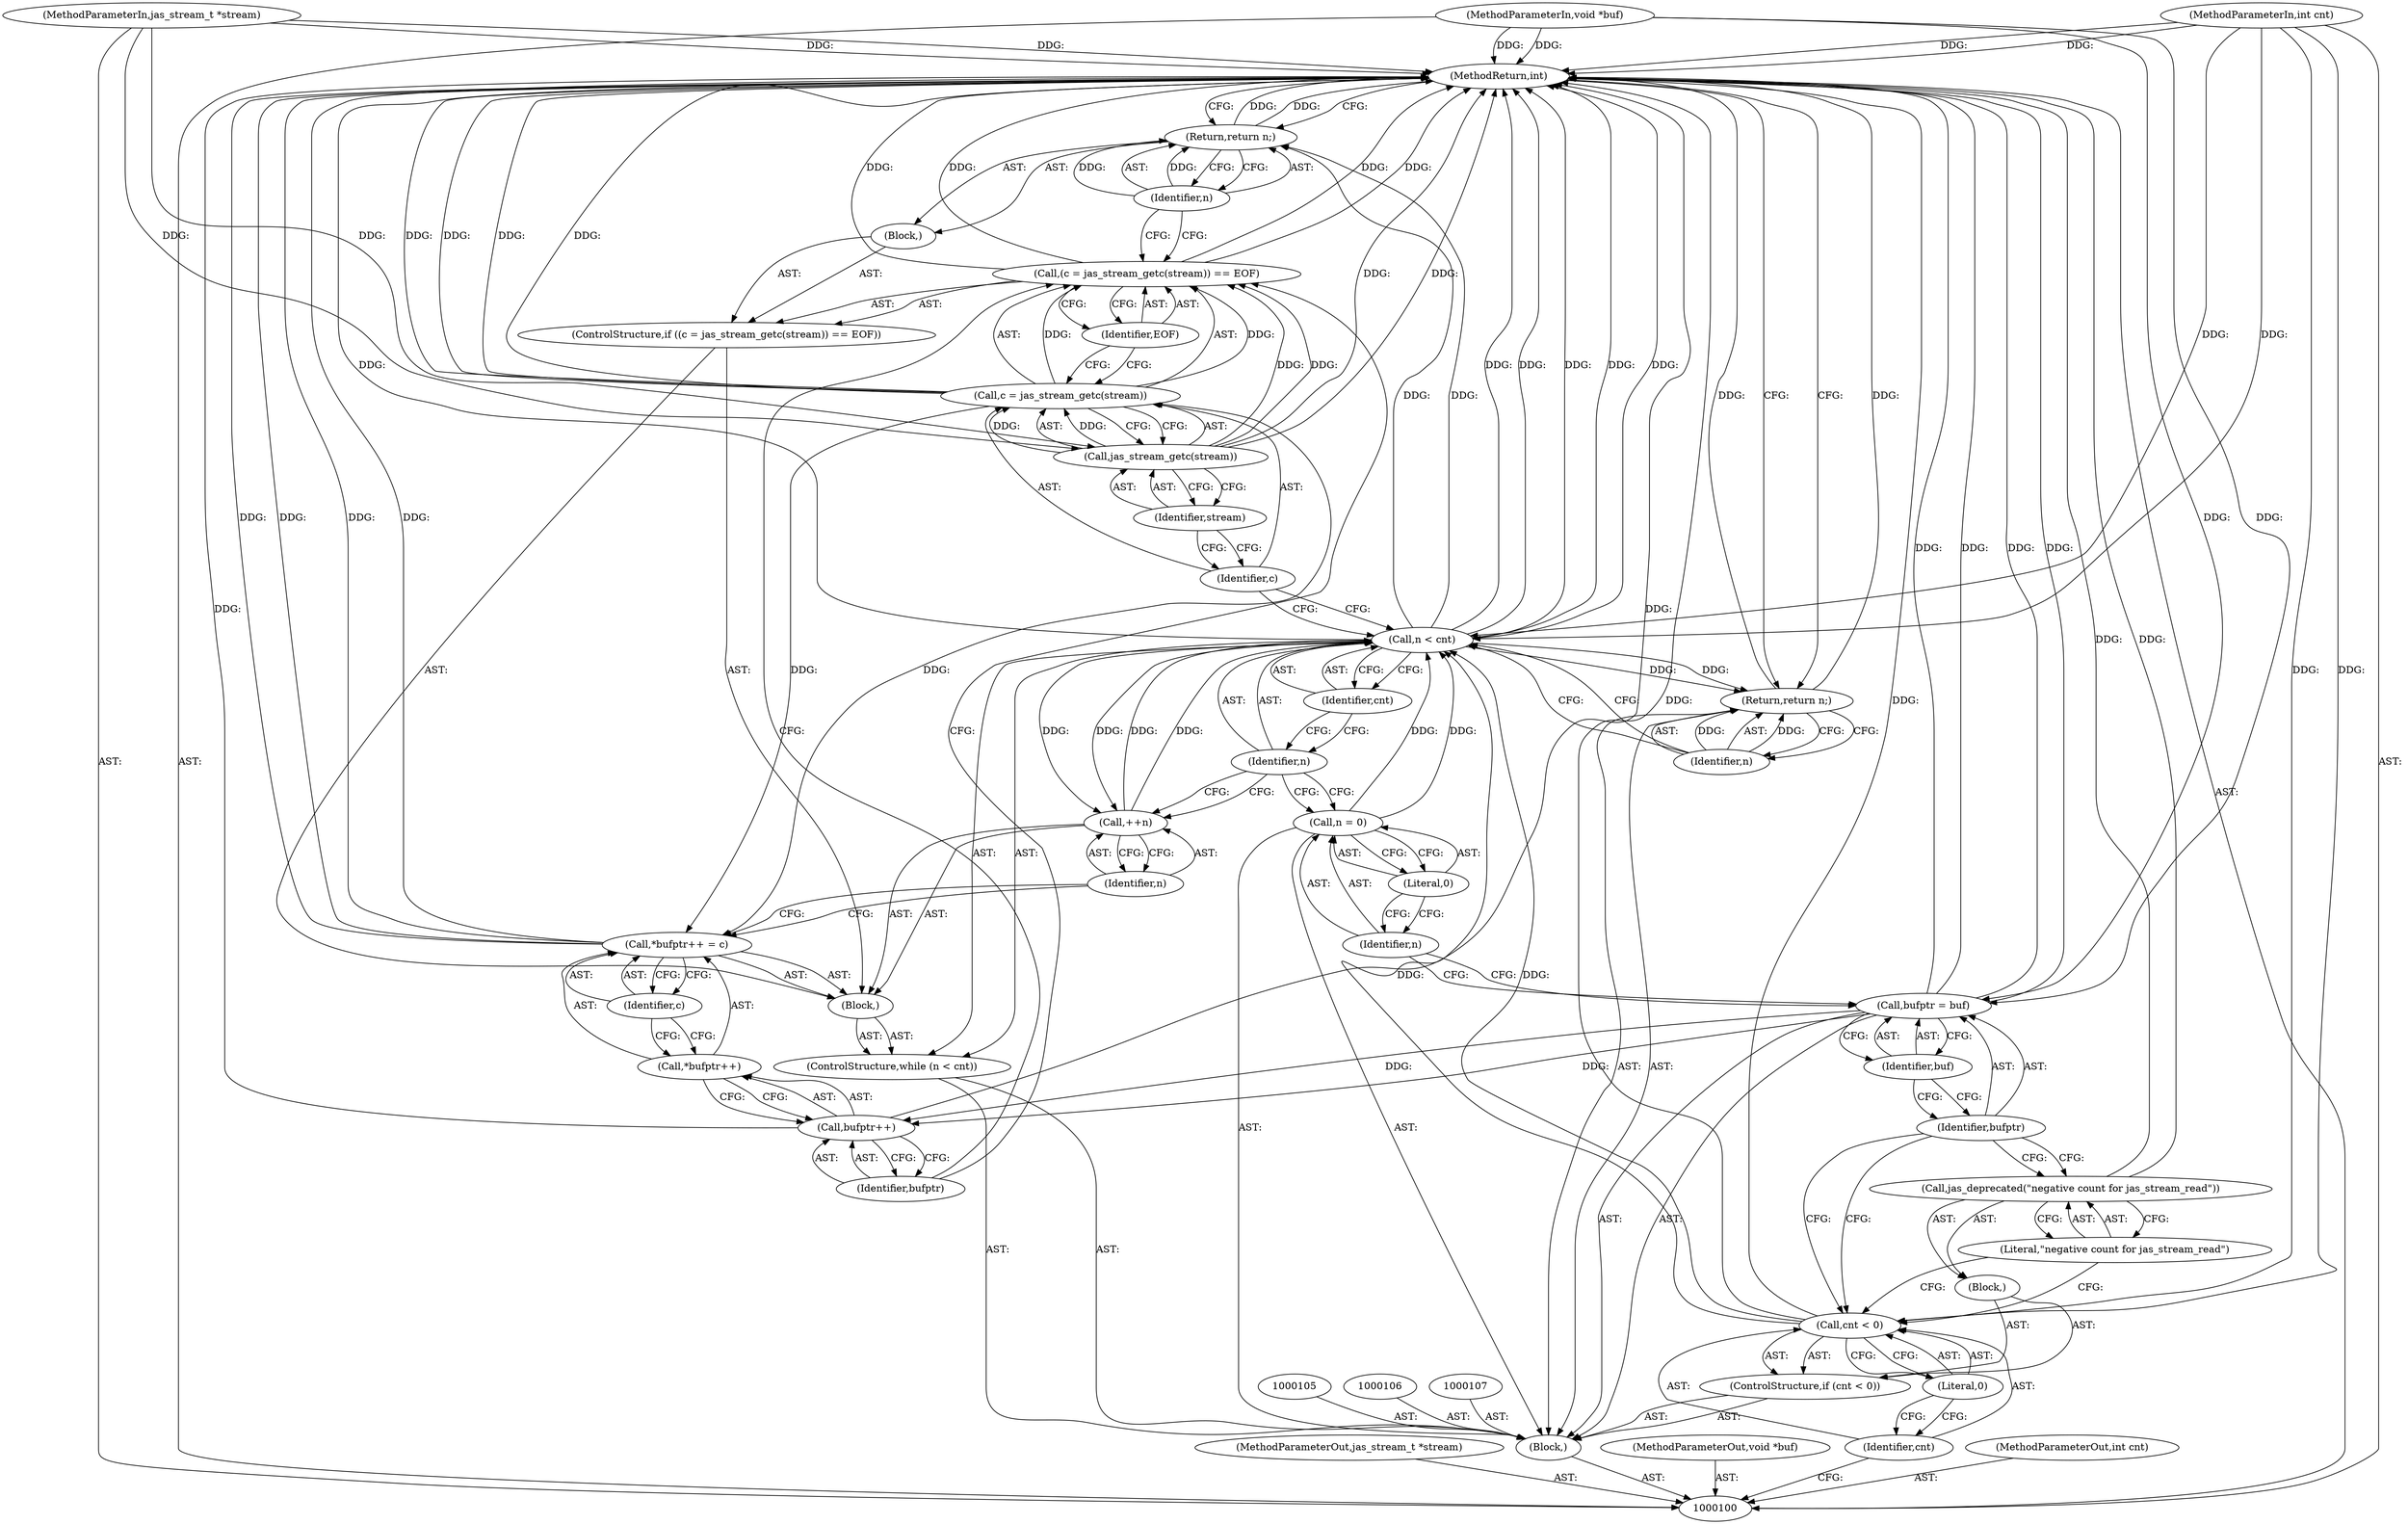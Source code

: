 digraph "0_jasper_634ce8e8a5accc0fa05dd2c20d42b4749d4b2735_2" {
"1000145" [label="(MethodReturn,int)"];
"1000101" [label="(MethodParameterIn,jas_stream_t *stream)"];
"1000188" [label="(MethodParameterOut,jas_stream_t *stream)"];
"1000102" [label="(MethodParameterIn,void *buf)"];
"1000189" [label="(MethodParameterOut,void *buf)"];
"1000103" [label="(MethodParameterIn,int cnt)"];
"1000190" [label="(MethodParameterOut,int cnt)"];
"1000117" [label="(Identifier,buf)"];
"1000115" [label="(Call,bufptr = buf)"];
"1000116" [label="(Identifier,bufptr)"];
"1000118" [label="(Call,n = 0)"];
"1000119" [label="(Identifier,n)"];
"1000120" [label="(Literal,0)"];
"1000121" [label="(ControlStructure,while (n < cnt))"];
"1000124" [label="(Identifier,cnt)"];
"1000125" [label="(Block,)"];
"1000122" [label="(Call,n < cnt)"];
"1000123" [label="(Identifier,n)"];
"1000130" [label="(Call,jas_stream_getc(stream))"];
"1000126" [label="(ControlStructure,if ((c = jas_stream_getc(stream)) == EOF))"];
"1000131" [label="(Identifier,stream)"];
"1000132" [label="(Identifier,EOF)"];
"1000133" [label="(Block,)"];
"1000127" [label="(Call,(c = jas_stream_getc(stream)) == EOF)"];
"1000128" [label="(Call,c = jas_stream_getc(stream))"];
"1000129" [label="(Identifier,c)"];
"1000135" [label="(Identifier,n)"];
"1000134" [label="(Return,return n;)"];
"1000140" [label="(Identifier,c)"];
"1000136" [label="(Call,*bufptr++ = c)"];
"1000137" [label="(Call,*bufptr++)"];
"1000138" [label="(Call,bufptr++)"];
"1000139" [label="(Identifier,bufptr)"];
"1000141" [label="(Call,++n)"];
"1000142" [label="(Identifier,n)"];
"1000104" [label="(Block,)"];
"1000143" [label="(Return,return n;)"];
"1000144" [label="(Identifier,n)"];
"1000108" [label="(ControlStructure,if (cnt < 0))"];
"1000111" [label="(Literal,0)"];
"1000112" [label="(Block,)"];
"1000109" [label="(Call,cnt < 0)"];
"1000110" [label="(Identifier,cnt)"];
"1000114" [label="(Literal,\"negative count for jas_stream_read\")"];
"1000113" [label="(Call,jas_deprecated(\"negative count for jas_stream_read\"))"];
"1000145" -> "1000100"  [label="AST: "];
"1000145" -> "1000134"  [label="CFG: "];
"1000145" -> "1000143"  [label="CFG: "];
"1000115" -> "1000145"  [label="DDG: "];
"1000115" -> "1000145"  [label="DDG: "];
"1000128" -> "1000145"  [label="DDG: "];
"1000128" -> "1000145"  [label="DDG: "];
"1000136" -> "1000145"  [label="DDG: "];
"1000136" -> "1000145"  [label="DDG: "];
"1000127" -> "1000145"  [label="DDG: "];
"1000127" -> "1000145"  [label="DDG: "];
"1000102" -> "1000145"  [label="DDG: "];
"1000122" -> "1000145"  [label="DDG: "];
"1000122" -> "1000145"  [label="DDG: "];
"1000122" -> "1000145"  [label="DDG: "];
"1000138" -> "1000145"  [label="DDG: "];
"1000103" -> "1000145"  [label="DDG: "];
"1000113" -> "1000145"  [label="DDG: "];
"1000101" -> "1000145"  [label="DDG: "];
"1000109" -> "1000145"  [label="DDG: "];
"1000130" -> "1000145"  [label="DDG: "];
"1000134" -> "1000145"  [label="DDG: "];
"1000143" -> "1000145"  [label="DDG: "];
"1000101" -> "1000100"  [label="AST: "];
"1000101" -> "1000145"  [label="DDG: "];
"1000101" -> "1000130"  [label="DDG: "];
"1000188" -> "1000100"  [label="AST: "];
"1000102" -> "1000100"  [label="AST: "];
"1000102" -> "1000145"  [label="DDG: "];
"1000102" -> "1000115"  [label="DDG: "];
"1000189" -> "1000100"  [label="AST: "];
"1000103" -> "1000100"  [label="AST: "];
"1000103" -> "1000145"  [label="DDG: "];
"1000103" -> "1000109"  [label="DDG: "];
"1000103" -> "1000122"  [label="DDG: "];
"1000190" -> "1000100"  [label="AST: "];
"1000117" -> "1000115"  [label="AST: "];
"1000117" -> "1000116"  [label="CFG: "];
"1000115" -> "1000117"  [label="CFG: "];
"1000115" -> "1000104"  [label="AST: "];
"1000115" -> "1000117"  [label="CFG: "];
"1000116" -> "1000115"  [label="AST: "];
"1000117" -> "1000115"  [label="AST: "];
"1000119" -> "1000115"  [label="CFG: "];
"1000115" -> "1000145"  [label="DDG: "];
"1000115" -> "1000145"  [label="DDG: "];
"1000102" -> "1000115"  [label="DDG: "];
"1000115" -> "1000138"  [label="DDG: "];
"1000116" -> "1000115"  [label="AST: "];
"1000116" -> "1000113"  [label="CFG: "];
"1000116" -> "1000109"  [label="CFG: "];
"1000117" -> "1000116"  [label="CFG: "];
"1000118" -> "1000104"  [label="AST: "];
"1000118" -> "1000120"  [label="CFG: "];
"1000119" -> "1000118"  [label="AST: "];
"1000120" -> "1000118"  [label="AST: "];
"1000123" -> "1000118"  [label="CFG: "];
"1000118" -> "1000122"  [label="DDG: "];
"1000119" -> "1000118"  [label="AST: "];
"1000119" -> "1000115"  [label="CFG: "];
"1000120" -> "1000119"  [label="CFG: "];
"1000120" -> "1000118"  [label="AST: "];
"1000120" -> "1000119"  [label="CFG: "];
"1000118" -> "1000120"  [label="CFG: "];
"1000121" -> "1000104"  [label="AST: "];
"1000122" -> "1000121"  [label="AST: "];
"1000125" -> "1000121"  [label="AST: "];
"1000124" -> "1000122"  [label="AST: "];
"1000124" -> "1000123"  [label="CFG: "];
"1000122" -> "1000124"  [label="CFG: "];
"1000125" -> "1000121"  [label="AST: "];
"1000126" -> "1000125"  [label="AST: "];
"1000136" -> "1000125"  [label="AST: "];
"1000141" -> "1000125"  [label="AST: "];
"1000122" -> "1000121"  [label="AST: "];
"1000122" -> "1000124"  [label="CFG: "];
"1000123" -> "1000122"  [label="AST: "];
"1000124" -> "1000122"  [label="AST: "];
"1000129" -> "1000122"  [label="CFG: "];
"1000144" -> "1000122"  [label="CFG: "];
"1000122" -> "1000145"  [label="DDG: "];
"1000122" -> "1000145"  [label="DDG: "];
"1000122" -> "1000145"  [label="DDG: "];
"1000141" -> "1000122"  [label="DDG: "];
"1000118" -> "1000122"  [label="DDG: "];
"1000109" -> "1000122"  [label="DDG: "];
"1000103" -> "1000122"  [label="DDG: "];
"1000122" -> "1000134"  [label="DDG: "];
"1000122" -> "1000141"  [label="DDG: "];
"1000122" -> "1000143"  [label="DDG: "];
"1000123" -> "1000122"  [label="AST: "];
"1000123" -> "1000141"  [label="CFG: "];
"1000123" -> "1000118"  [label="CFG: "];
"1000124" -> "1000123"  [label="CFG: "];
"1000130" -> "1000128"  [label="AST: "];
"1000130" -> "1000131"  [label="CFG: "];
"1000131" -> "1000130"  [label="AST: "];
"1000128" -> "1000130"  [label="CFG: "];
"1000130" -> "1000145"  [label="DDG: "];
"1000130" -> "1000127"  [label="DDG: "];
"1000130" -> "1000128"  [label="DDG: "];
"1000101" -> "1000130"  [label="DDG: "];
"1000126" -> "1000125"  [label="AST: "];
"1000127" -> "1000126"  [label="AST: "];
"1000133" -> "1000126"  [label="AST: "];
"1000131" -> "1000130"  [label="AST: "];
"1000131" -> "1000129"  [label="CFG: "];
"1000130" -> "1000131"  [label="CFG: "];
"1000132" -> "1000127"  [label="AST: "];
"1000132" -> "1000128"  [label="CFG: "];
"1000127" -> "1000132"  [label="CFG: "];
"1000133" -> "1000126"  [label="AST: "];
"1000134" -> "1000133"  [label="AST: "];
"1000127" -> "1000126"  [label="AST: "];
"1000127" -> "1000132"  [label="CFG: "];
"1000128" -> "1000127"  [label="AST: "];
"1000132" -> "1000127"  [label="AST: "];
"1000135" -> "1000127"  [label="CFG: "];
"1000139" -> "1000127"  [label="CFG: "];
"1000127" -> "1000145"  [label="DDG: "];
"1000127" -> "1000145"  [label="DDG: "];
"1000128" -> "1000127"  [label="DDG: "];
"1000130" -> "1000127"  [label="DDG: "];
"1000128" -> "1000127"  [label="AST: "];
"1000128" -> "1000130"  [label="CFG: "];
"1000129" -> "1000128"  [label="AST: "];
"1000130" -> "1000128"  [label="AST: "];
"1000132" -> "1000128"  [label="CFG: "];
"1000128" -> "1000145"  [label="DDG: "];
"1000128" -> "1000145"  [label="DDG: "];
"1000128" -> "1000127"  [label="DDG: "];
"1000130" -> "1000128"  [label="DDG: "];
"1000128" -> "1000136"  [label="DDG: "];
"1000129" -> "1000128"  [label="AST: "];
"1000129" -> "1000122"  [label="CFG: "];
"1000131" -> "1000129"  [label="CFG: "];
"1000135" -> "1000134"  [label="AST: "];
"1000135" -> "1000127"  [label="CFG: "];
"1000134" -> "1000135"  [label="CFG: "];
"1000135" -> "1000134"  [label="DDG: "];
"1000134" -> "1000133"  [label="AST: "];
"1000134" -> "1000135"  [label="CFG: "];
"1000135" -> "1000134"  [label="AST: "];
"1000145" -> "1000134"  [label="CFG: "];
"1000134" -> "1000145"  [label="DDG: "];
"1000135" -> "1000134"  [label="DDG: "];
"1000122" -> "1000134"  [label="DDG: "];
"1000140" -> "1000136"  [label="AST: "];
"1000140" -> "1000137"  [label="CFG: "];
"1000136" -> "1000140"  [label="CFG: "];
"1000136" -> "1000125"  [label="AST: "];
"1000136" -> "1000140"  [label="CFG: "];
"1000137" -> "1000136"  [label="AST: "];
"1000140" -> "1000136"  [label="AST: "];
"1000142" -> "1000136"  [label="CFG: "];
"1000136" -> "1000145"  [label="DDG: "];
"1000136" -> "1000145"  [label="DDG: "];
"1000128" -> "1000136"  [label="DDG: "];
"1000137" -> "1000136"  [label="AST: "];
"1000137" -> "1000138"  [label="CFG: "];
"1000138" -> "1000137"  [label="AST: "];
"1000140" -> "1000137"  [label="CFG: "];
"1000138" -> "1000137"  [label="AST: "];
"1000138" -> "1000139"  [label="CFG: "];
"1000139" -> "1000138"  [label="AST: "];
"1000137" -> "1000138"  [label="CFG: "];
"1000138" -> "1000145"  [label="DDG: "];
"1000115" -> "1000138"  [label="DDG: "];
"1000139" -> "1000138"  [label="AST: "];
"1000139" -> "1000127"  [label="CFG: "];
"1000138" -> "1000139"  [label="CFG: "];
"1000141" -> "1000125"  [label="AST: "];
"1000141" -> "1000142"  [label="CFG: "];
"1000142" -> "1000141"  [label="AST: "];
"1000123" -> "1000141"  [label="CFG: "];
"1000141" -> "1000122"  [label="DDG: "];
"1000122" -> "1000141"  [label="DDG: "];
"1000142" -> "1000141"  [label="AST: "];
"1000142" -> "1000136"  [label="CFG: "];
"1000141" -> "1000142"  [label="CFG: "];
"1000104" -> "1000100"  [label="AST: "];
"1000105" -> "1000104"  [label="AST: "];
"1000106" -> "1000104"  [label="AST: "];
"1000107" -> "1000104"  [label="AST: "];
"1000108" -> "1000104"  [label="AST: "];
"1000115" -> "1000104"  [label="AST: "];
"1000118" -> "1000104"  [label="AST: "];
"1000121" -> "1000104"  [label="AST: "];
"1000143" -> "1000104"  [label="AST: "];
"1000143" -> "1000104"  [label="AST: "];
"1000143" -> "1000144"  [label="CFG: "];
"1000144" -> "1000143"  [label="AST: "];
"1000145" -> "1000143"  [label="CFG: "];
"1000143" -> "1000145"  [label="DDG: "];
"1000144" -> "1000143"  [label="DDG: "];
"1000122" -> "1000143"  [label="DDG: "];
"1000144" -> "1000143"  [label="AST: "];
"1000144" -> "1000122"  [label="CFG: "];
"1000143" -> "1000144"  [label="CFG: "];
"1000144" -> "1000143"  [label="DDG: "];
"1000108" -> "1000104"  [label="AST: "];
"1000109" -> "1000108"  [label="AST: "];
"1000112" -> "1000108"  [label="AST: "];
"1000111" -> "1000109"  [label="AST: "];
"1000111" -> "1000110"  [label="CFG: "];
"1000109" -> "1000111"  [label="CFG: "];
"1000112" -> "1000108"  [label="AST: "];
"1000113" -> "1000112"  [label="AST: "];
"1000109" -> "1000108"  [label="AST: "];
"1000109" -> "1000111"  [label="CFG: "];
"1000110" -> "1000109"  [label="AST: "];
"1000111" -> "1000109"  [label="AST: "];
"1000114" -> "1000109"  [label="CFG: "];
"1000116" -> "1000109"  [label="CFG: "];
"1000109" -> "1000145"  [label="DDG: "];
"1000103" -> "1000109"  [label="DDG: "];
"1000109" -> "1000122"  [label="DDG: "];
"1000110" -> "1000109"  [label="AST: "];
"1000110" -> "1000100"  [label="CFG: "];
"1000111" -> "1000110"  [label="CFG: "];
"1000114" -> "1000113"  [label="AST: "];
"1000114" -> "1000109"  [label="CFG: "];
"1000113" -> "1000114"  [label="CFG: "];
"1000113" -> "1000112"  [label="AST: "];
"1000113" -> "1000114"  [label="CFG: "];
"1000114" -> "1000113"  [label="AST: "];
"1000116" -> "1000113"  [label="CFG: "];
"1000113" -> "1000145"  [label="DDG: "];
}
